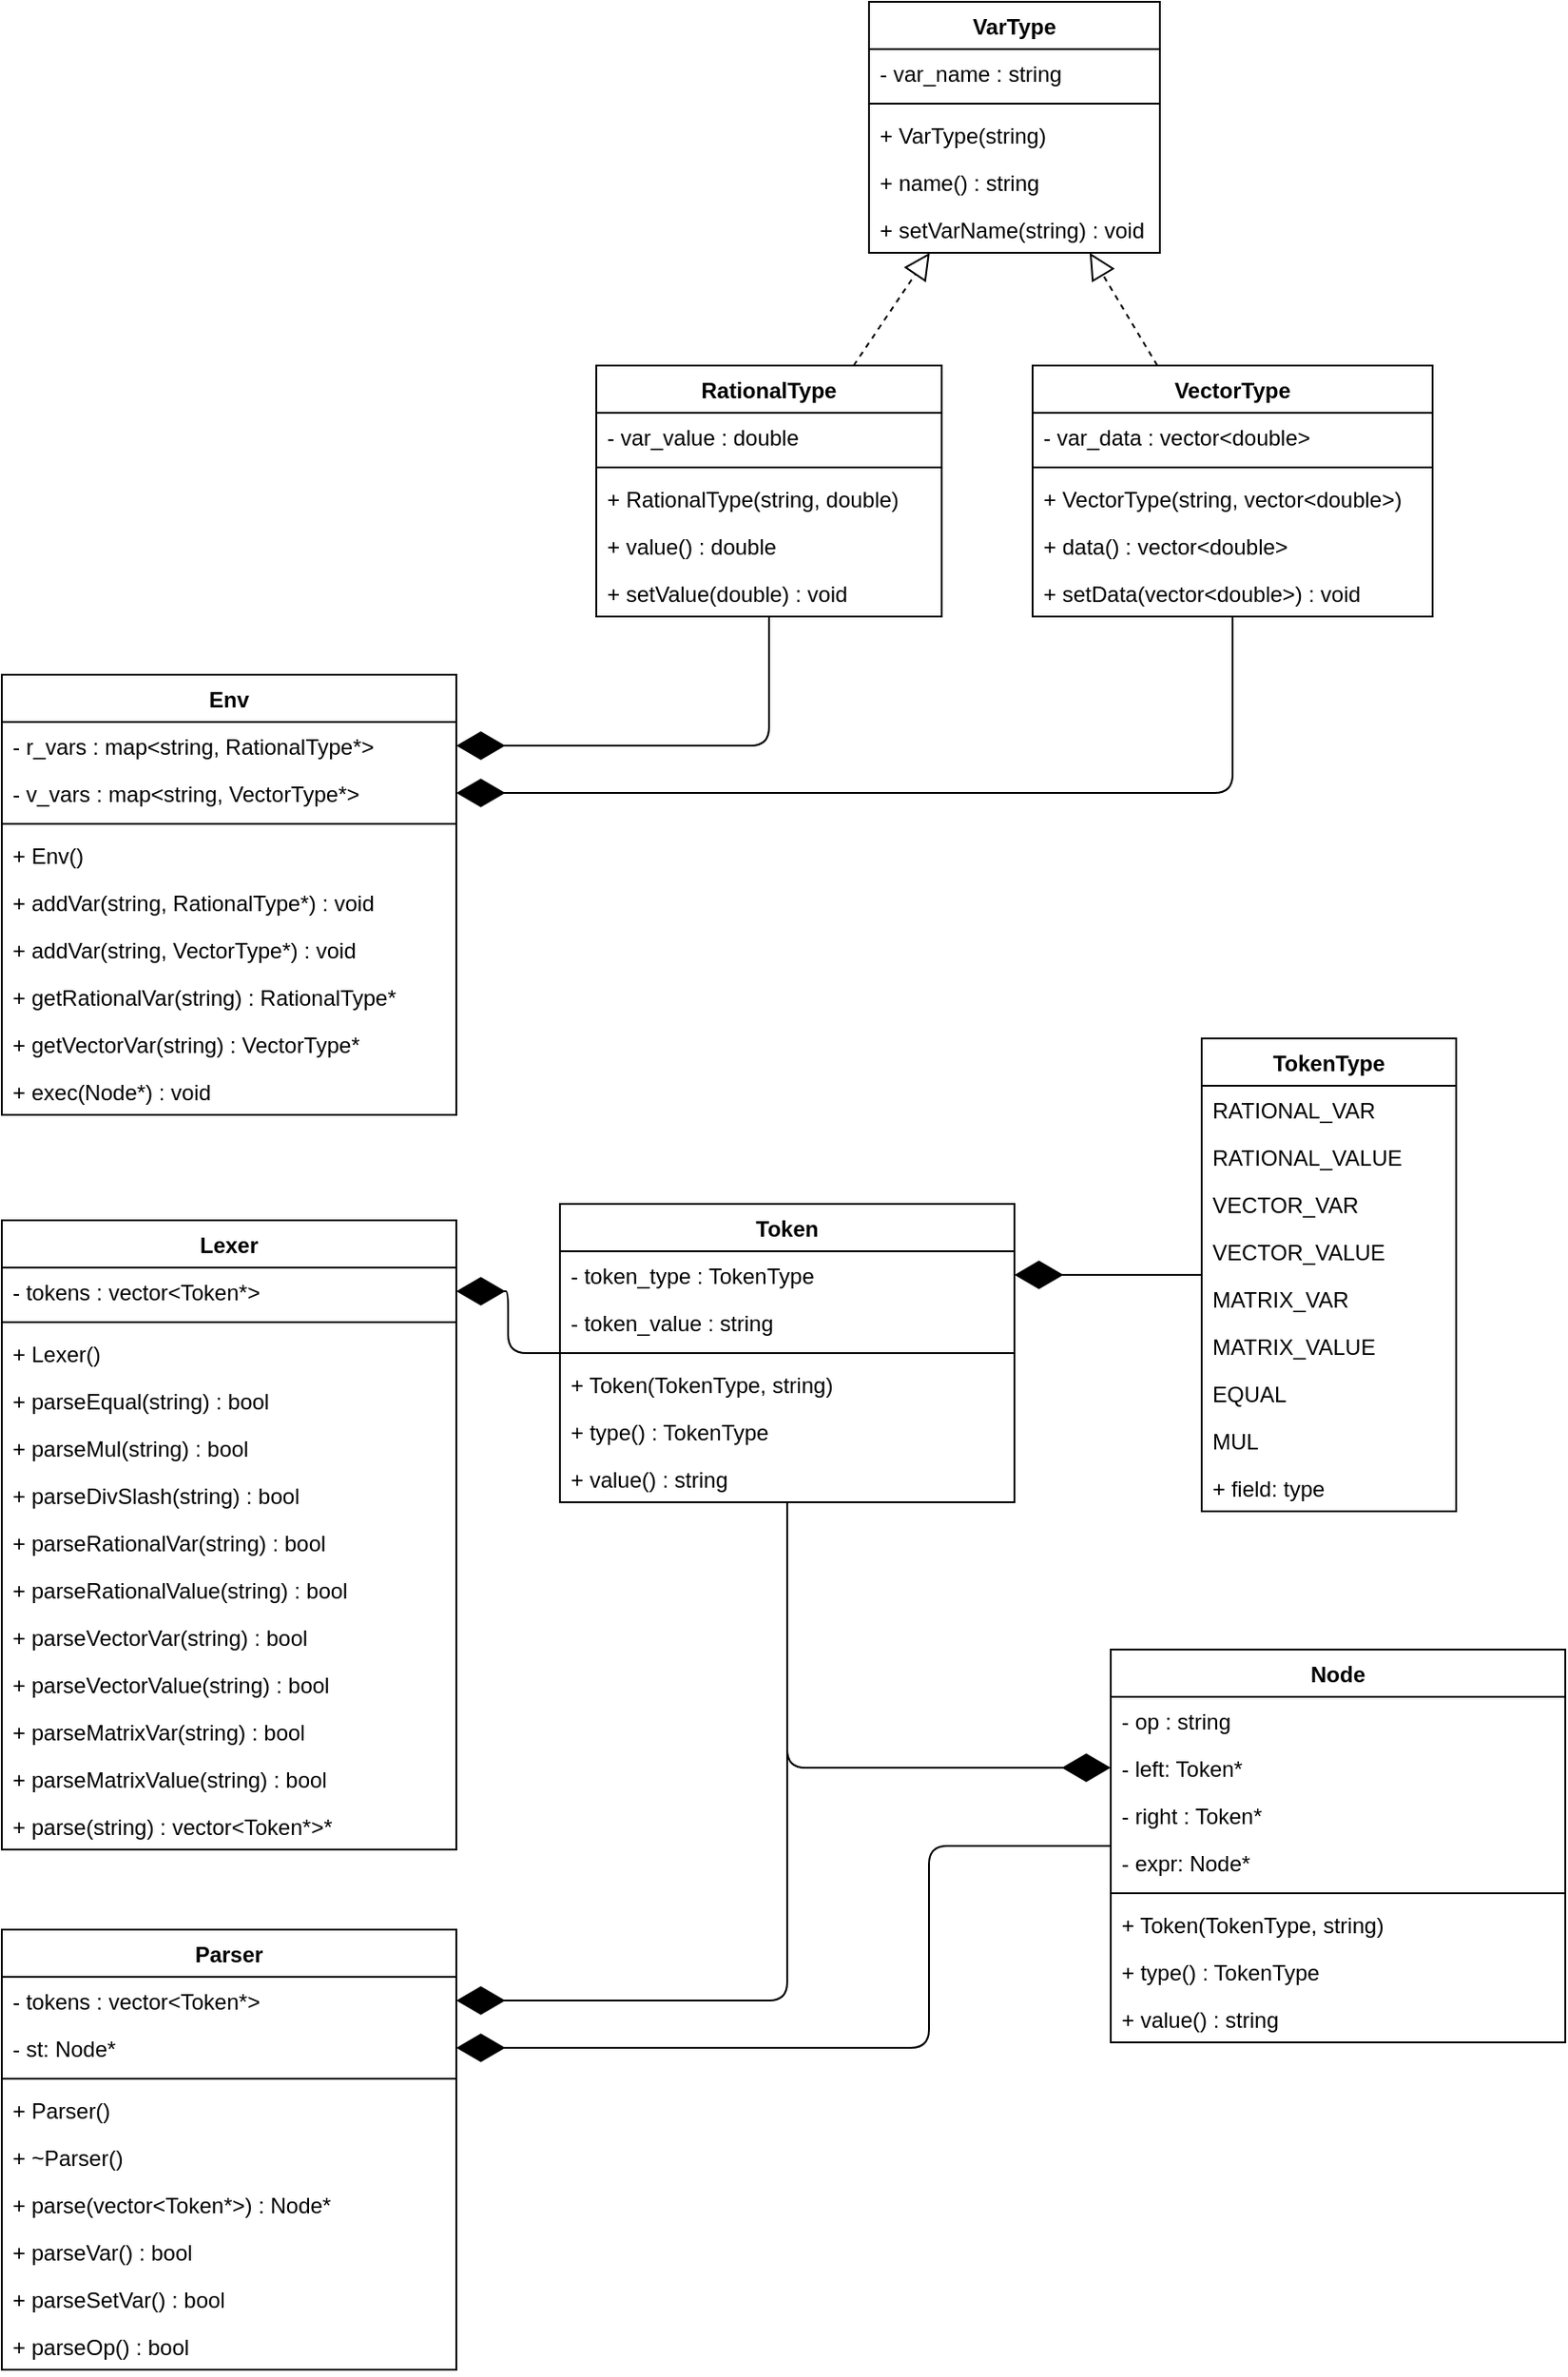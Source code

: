 <mxfile version="15.3.8" type="device" pages="2"><diagram id="giD3uyYTiyxUVyAqrLXT" name="Classes"><mxGraphModel dx="1673" dy="829" grid="1" gridSize="10" guides="1" tooltips="1" connect="1" arrows="1" fold="1" page="1" pageScale="1" pageWidth="827" pageHeight="1169" math="0" shadow="0"><root><mxCell id="0"/><mxCell id="1" parent="0"/><mxCell id="TkDD6eWzljvbnyHtpnNT-1" value="VarType" style="swimlane;fontStyle=1;align=center;verticalAlign=top;childLayout=stackLayout;horizontal=1;startSize=26;horizontalStack=0;resizeParent=1;resizeParentMax=0;resizeLast=0;collapsible=1;marginBottom=0;" vertex="1" parent="1"><mxGeometry x="517" y="30" width="160" height="138" as="geometry"/></mxCell><mxCell id="TkDD6eWzljvbnyHtpnNT-2" value="- var_name : string" style="text;strokeColor=none;fillColor=none;align=left;verticalAlign=top;spacingLeft=4;spacingRight=4;overflow=hidden;rotatable=0;points=[[0,0.5],[1,0.5]];portConstraint=eastwest;" vertex="1" parent="TkDD6eWzljvbnyHtpnNT-1"><mxGeometry y="26" width="160" height="26" as="geometry"/></mxCell><mxCell id="TkDD6eWzljvbnyHtpnNT-3" value="" style="line;strokeWidth=1;fillColor=none;align=left;verticalAlign=middle;spacingTop=-1;spacingLeft=3;spacingRight=3;rotatable=0;labelPosition=right;points=[];portConstraint=eastwest;" vertex="1" parent="TkDD6eWzljvbnyHtpnNT-1"><mxGeometry y="52" width="160" height="8" as="geometry"/></mxCell><mxCell id="TkDD6eWzljvbnyHtpnNT-4" value="+ VarType(string)" style="text;strokeColor=none;fillColor=none;align=left;verticalAlign=top;spacingLeft=4;spacingRight=4;overflow=hidden;rotatable=0;points=[[0,0.5],[1,0.5]];portConstraint=eastwest;" vertex="1" parent="TkDD6eWzljvbnyHtpnNT-1"><mxGeometry y="60" width="160" height="26" as="geometry"/></mxCell><mxCell id="TkDD6eWzljvbnyHtpnNT-5" value="+ name() : string" style="text;strokeColor=none;fillColor=none;align=left;verticalAlign=top;spacingLeft=4;spacingRight=4;overflow=hidden;rotatable=0;points=[[0,0.5],[1,0.5]];portConstraint=eastwest;" vertex="1" parent="TkDD6eWzljvbnyHtpnNT-1"><mxGeometry y="86" width="160" height="26" as="geometry"/></mxCell><mxCell id="TkDD6eWzljvbnyHtpnNT-6" value="+ setVarName(string) : void" style="text;strokeColor=none;fillColor=none;align=left;verticalAlign=top;spacingLeft=4;spacingRight=4;overflow=hidden;rotatable=0;points=[[0,0.5],[1,0.5]];portConstraint=eastwest;" vertex="1" parent="TkDD6eWzljvbnyHtpnNT-1"><mxGeometry y="112" width="160" height="26" as="geometry"/></mxCell><mxCell id="TkDD6eWzljvbnyHtpnNT-7" value="RationalType" style="swimlane;fontStyle=1;align=center;verticalAlign=top;childLayout=stackLayout;horizontal=1;startSize=26;horizontalStack=0;resizeParent=1;resizeParentMax=0;resizeLast=0;collapsible=1;marginBottom=0;" vertex="1" parent="1"><mxGeometry x="367" y="230" width="190" height="138" as="geometry"/></mxCell><mxCell id="TkDD6eWzljvbnyHtpnNT-8" value="- var_value : double" style="text;strokeColor=none;fillColor=none;align=left;verticalAlign=top;spacingLeft=4;spacingRight=4;overflow=hidden;rotatable=0;points=[[0,0.5],[1,0.5]];portConstraint=eastwest;" vertex="1" parent="TkDD6eWzljvbnyHtpnNT-7"><mxGeometry y="26" width="190" height="26" as="geometry"/></mxCell><mxCell id="TkDD6eWzljvbnyHtpnNT-9" value="" style="line;strokeWidth=1;fillColor=none;align=left;verticalAlign=middle;spacingTop=-1;spacingLeft=3;spacingRight=3;rotatable=0;labelPosition=right;points=[];portConstraint=eastwest;" vertex="1" parent="TkDD6eWzljvbnyHtpnNT-7"><mxGeometry y="52" width="190" height="8" as="geometry"/></mxCell><mxCell id="TkDD6eWzljvbnyHtpnNT-10" value="+ RationalType(string, double)" style="text;strokeColor=none;fillColor=none;align=left;verticalAlign=top;spacingLeft=4;spacingRight=4;overflow=hidden;rotatable=0;points=[[0,0.5],[1,0.5]];portConstraint=eastwest;" vertex="1" parent="TkDD6eWzljvbnyHtpnNT-7"><mxGeometry y="60" width="190" height="26" as="geometry"/></mxCell><mxCell id="TkDD6eWzljvbnyHtpnNT-11" value="+ value() : double" style="text;strokeColor=none;fillColor=none;align=left;verticalAlign=top;spacingLeft=4;spacingRight=4;overflow=hidden;rotatable=0;points=[[0,0.5],[1,0.5]];portConstraint=eastwest;" vertex="1" parent="TkDD6eWzljvbnyHtpnNT-7"><mxGeometry y="86" width="190" height="26" as="geometry"/></mxCell><mxCell id="TkDD6eWzljvbnyHtpnNT-12" value="+ setValue(double) : void" style="text;strokeColor=none;fillColor=none;align=left;verticalAlign=top;spacingLeft=4;spacingRight=4;overflow=hidden;rotatable=0;points=[[0,0.5],[1,0.5]];portConstraint=eastwest;" vertex="1" parent="TkDD6eWzljvbnyHtpnNT-7"><mxGeometry y="112" width="190" height="26" as="geometry"/></mxCell><mxCell id="TkDD6eWzljvbnyHtpnNT-13" value="VectorType" style="swimlane;fontStyle=1;align=center;verticalAlign=top;childLayout=stackLayout;horizontal=1;startSize=26;horizontalStack=0;resizeParent=1;resizeParentMax=0;resizeLast=0;collapsible=1;marginBottom=0;" vertex="1" parent="1"><mxGeometry x="607" y="230" width="220" height="138" as="geometry"/></mxCell><mxCell id="TkDD6eWzljvbnyHtpnNT-14" value="- var_data : vector&lt;double&gt;" style="text;strokeColor=none;fillColor=none;align=left;verticalAlign=top;spacingLeft=4;spacingRight=4;overflow=hidden;rotatable=0;points=[[0,0.5],[1,0.5]];portConstraint=eastwest;" vertex="1" parent="TkDD6eWzljvbnyHtpnNT-13"><mxGeometry y="26" width="220" height="26" as="geometry"/></mxCell><mxCell id="TkDD6eWzljvbnyHtpnNT-15" value="" style="line;strokeWidth=1;fillColor=none;align=left;verticalAlign=middle;spacingTop=-1;spacingLeft=3;spacingRight=3;rotatable=0;labelPosition=right;points=[];portConstraint=eastwest;" vertex="1" parent="TkDD6eWzljvbnyHtpnNT-13"><mxGeometry y="52" width="220" height="8" as="geometry"/></mxCell><mxCell id="TkDD6eWzljvbnyHtpnNT-16" value="+ VectorType(string, vector&lt;double&gt;)" style="text;strokeColor=none;fillColor=none;align=left;verticalAlign=top;spacingLeft=4;spacingRight=4;overflow=hidden;rotatable=0;points=[[0,0.5],[1,0.5]];portConstraint=eastwest;" vertex="1" parent="TkDD6eWzljvbnyHtpnNT-13"><mxGeometry y="60" width="220" height="26" as="geometry"/></mxCell><mxCell id="TkDD6eWzljvbnyHtpnNT-17" value="+ data() : vector&lt;double&gt;" style="text;strokeColor=none;fillColor=none;align=left;verticalAlign=top;spacingLeft=4;spacingRight=4;overflow=hidden;rotatable=0;points=[[0,0.5],[1,0.5]];portConstraint=eastwest;" vertex="1" parent="TkDD6eWzljvbnyHtpnNT-13"><mxGeometry y="86" width="220" height="26" as="geometry"/></mxCell><mxCell id="TkDD6eWzljvbnyHtpnNT-18" value="+ setData(vector&lt;double&gt;) : void" style="text;strokeColor=none;fillColor=none;align=left;verticalAlign=top;spacingLeft=4;spacingRight=4;overflow=hidden;rotatable=0;points=[[0,0.5],[1,0.5]];portConstraint=eastwest;" vertex="1" parent="TkDD6eWzljvbnyHtpnNT-13"><mxGeometry y="112" width="220" height="26" as="geometry"/></mxCell><mxCell id="TkDD6eWzljvbnyHtpnNT-20" value="" style="endArrow=block;dashed=1;endFill=0;endSize=12;html=1;" edge="1" parent="1" source="TkDD6eWzljvbnyHtpnNT-7" target="TkDD6eWzljvbnyHtpnNT-1"><mxGeometry width="160" relative="1" as="geometry"><mxPoint x="237" y="210" as="sourcePoint"/><mxPoint x="397" y="210" as="targetPoint"/></mxGeometry></mxCell><mxCell id="TkDD6eWzljvbnyHtpnNT-21" value="" style="endArrow=block;dashed=1;endFill=0;endSize=12;html=1;" edge="1" parent="1" source="TkDD6eWzljvbnyHtpnNT-13" target="TkDD6eWzljvbnyHtpnNT-1"><mxGeometry width="160" relative="1" as="geometry"><mxPoint x="157" y="260" as="sourcePoint"/><mxPoint x="317" y="260" as="targetPoint"/></mxGeometry></mxCell><mxCell id="TkDD6eWzljvbnyHtpnNT-26" value="Env" style="swimlane;fontStyle=1;align=center;verticalAlign=top;childLayout=stackLayout;horizontal=1;startSize=26;horizontalStack=0;resizeParent=1;resizeParentMax=0;resizeLast=0;collapsible=1;marginBottom=0;" vertex="1" parent="1"><mxGeometry x="40" y="400" width="250" height="242" as="geometry"/></mxCell><mxCell id="TkDD6eWzljvbnyHtpnNT-27" value="- r_vars : map&lt;string, RationalType*&gt;" style="text;strokeColor=none;fillColor=none;align=left;verticalAlign=top;spacingLeft=4;spacingRight=4;overflow=hidden;rotatable=0;points=[[0,0.5],[1,0.5]];portConstraint=eastwest;" vertex="1" parent="TkDD6eWzljvbnyHtpnNT-26"><mxGeometry y="26" width="250" height="26" as="geometry"/></mxCell><mxCell id="TkDD6eWzljvbnyHtpnNT-30" value="- v_vars : map&lt;string, VectorType*&gt;" style="text;strokeColor=none;fillColor=none;align=left;verticalAlign=top;spacingLeft=4;spacingRight=4;overflow=hidden;rotatable=0;points=[[0,0.5],[1,0.5]];portConstraint=eastwest;" vertex="1" parent="TkDD6eWzljvbnyHtpnNT-26"><mxGeometry y="52" width="250" height="26" as="geometry"/></mxCell><mxCell id="TkDD6eWzljvbnyHtpnNT-28" value="" style="line;strokeWidth=1;fillColor=none;align=left;verticalAlign=middle;spacingTop=-1;spacingLeft=3;spacingRight=3;rotatable=0;labelPosition=right;points=[];portConstraint=eastwest;" vertex="1" parent="TkDD6eWzljvbnyHtpnNT-26"><mxGeometry y="78" width="250" height="8" as="geometry"/></mxCell><mxCell id="TkDD6eWzljvbnyHtpnNT-29" value="+ Env()" style="text;strokeColor=none;fillColor=none;align=left;verticalAlign=top;spacingLeft=4;spacingRight=4;overflow=hidden;rotatable=0;points=[[0,0.5],[1,0.5]];portConstraint=eastwest;" vertex="1" parent="TkDD6eWzljvbnyHtpnNT-26"><mxGeometry y="86" width="250" height="26" as="geometry"/></mxCell><mxCell id="TkDD6eWzljvbnyHtpnNT-34" value="+ addVar(string, RationalType*) : void" style="text;strokeColor=none;fillColor=none;align=left;verticalAlign=top;spacingLeft=4;spacingRight=4;overflow=hidden;rotatable=0;points=[[0,0.5],[1,0.5]];portConstraint=eastwest;" vertex="1" parent="TkDD6eWzljvbnyHtpnNT-26"><mxGeometry y="112" width="250" height="26" as="geometry"/></mxCell><mxCell id="TkDD6eWzljvbnyHtpnNT-35" value="+ addVar(string, VectorType*) : void" style="text;strokeColor=none;fillColor=none;align=left;verticalAlign=top;spacingLeft=4;spacingRight=4;overflow=hidden;rotatable=0;points=[[0,0.5],[1,0.5]];portConstraint=eastwest;" vertex="1" parent="TkDD6eWzljvbnyHtpnNT-26"><mxGeometry y="138" width="250" height="26" as="geometry"/></mxCell><mxCell id="TkDD6eWzljvbnyHtpnNT-36" value="+ getRationalVar(string) : RationalType*" style="text;strokeColor=none;fillColor=none;align=left;verticalAlign=top;spacingLeft=4;spacingRight=4;overflow=hidden;rotatable=0;points=[[0,0.5],[1,0.5]];portConstraint=eastwest;" vertex="1" parent="TkDD6eWzljvbnyHtpnNT-26"><mxGeometry y="164" width="250" height="26" as="geometry"/></mxCell><mxCell id="TkDD6eWzljvbnyHtpnNT-37" value="+ getVectorVar(string) : VectorType*" style="text;strokeColor=none;fillColor=none;align=left;verticalAlign=top;spacingLeft=4;spacingRight=4;overflow=hidden;rotatable=0;points=[[0,0.5],[1,0.5]];portConstraint=eastwest;" vertex="1" parent="TkDD6eWzljvbnyHtpnNT-26"><mxGeometry y="190" width="250" height="26" as="geometry"/></mxCell><mxCell id="TkDD6eWzljvbnyHtpnNT-39" value="+ exec(Node*) : void" style="text;strokeColor=none;fillColor=none;align=left;verticalAlign=top;spacingLeft=4;spacingRight=4;overflow=hidden;rotatable=0;points=[[0,0.5],[1,0.5]];portConstraint=eastwest;" vertex="1" parent="TkDD6eWzljvbnyHtpnNT-26"><mxGeometry y="216" width="250" height="26" as="geometry"/></mxCell><mxCell id="TkDD6eWzljvbnyHtpnNT-32" value="" style="endArrow=diamondThin;endFill=1;endSize=24;html=1;edgeStyle=orthogonalEdgeStyle;" edge="1" parent="1" source="TkDD6eWzljvbnyHtpnNT-7" target="TkDD6eWzljvbnyHtpnNT-27"><mxGeometry width="160" relative="1" as="geometry"><mxPoint x="250" y="530" as="sourcePoint"/><mxPoint x="480" y="430" as="targetPoint"/></mxGeometry></mxCell><mxCell id="TkDD6eWzljvbnyHtpnNT-33" value="" style="endArrow=diamondThin;endFill=1;endSize=24;html=1;edgeStyle=orthogonalEdgeStyle;" edge="1" parent="1" source="TkDD6eWzljvbnyHtpnNT-13" target="TkDD6eWzljvbnyHtpnNT-30"><mxGeometry width="160" relative="1" as="geometry"><mxPoint x="240" y="570" as="sourcePoint"/><mxPoint x="590" y="480" as="targetPoint"/></mxGeometry></mxCell><mxCell id="TkDD6eWzljvbnyHtpnNT-40" value="Lexer" style="swimlane;fontStyle=1;align=center;verticalAlign=top;childLayout=stackLayout;horizontal=1;startSize=26;horizontalStack=0;resizeParent=1;resizeParentMax=0;resizeLast=0;collapsible=1;marginBottom=0;" vertex="1" parent="1"><mxGeometry x="40" y="700" width="250" height="346" as="geometry"/></mxCell><mxCell id="TkDD6eWzljvbnyHtpnNT-41" value="- tokens : vector&lt;Token*&gt;" style="text;strokeColor=none;fillColor=none;align=left;verticalAlign=top;spacingLeft=4;spacingRight=4;overflow=hidden;rotatable=0;points=[[0,0.5],[1,0.5]];portConstraint=eastwest;" vertex="1" parent="TkDD6eWzljvbnyHtpnNT-40"><mxGeometry y="26" width="250" height="26" as="geometry"/></mxCell><mxCell id="TkDD6eWzljvbnyHtpnNT-43" value="" style="line;strokeWidth=1;fillColor=none;align=left;verticalAlign=middle;spacingTop=-1;spacingLeft=3;spacingRight=3;rotatable=0;labelPosition=right;points=[];portConstraint=eastwest;" vertex="1" parent="TkDD6eWzljvbnyHtpnNT-40"><mxGeometry y="52" width="250" height="8" as="geometry"/></mxCell><mxCell id="TkDD6eWzljvbnyHtpnNT-44" value="+ Lexer()" style="text;strokeColor=none;fillColor=none;align=left;verticalAlign=top;spacingLeft=4;spacingRight=4;overflow=hidden;rotatable=0;points=[[0,0.5],[1,0.5]];portConstraint=eastwest;" vertex="1" parent="TkDD6eWzljvbnyHtpnNT-40"><mxGeometry y="60" width="250" height="26" as="geometry"/></mxCell><mxCell id="TkDD6eWzljvbnyHtpnNT-45" value="+ parseEqual(string) : bool" style="text;strokeColor=none;fillColor=none;align=left;verticalAlign=top;spacingLeft=4;spacingRight=4;overflow=hidden;rotatable=0;points=[[0,0.5],[1,0.5]];portConstraint=eastwest;" vertex="1" parent="TkDD6eWzljvbnyHtpnNT-40"><mxGeometry y="86" width="250" height="26" as="geometry"/></mxCell><mxCell id="TkDD6eWzljvbnyHtpnNT-46" value="+ parseMul(string) : bool" style="text;strokeColor=none;fillColor=none;align=left;verticalAlign=top;spacingLeft=4;spacingRight=4;overflow=hidden;rotatable=0;points=[[0,0.5],[1,0.5]];portConstraint=eastwest;" vertex="1" parent="TkDD6eWzljvbnyHtpnNT-40"><mxGeometry y="112" width="250" height="26" as="geometry"/></mxCell><mxCell id="TkDD6eWzljvbnyHtpnNT-47" value="+ parseDivSlash(string) : bool" style="text;strokeColor=none;fillColor=none;align=left;verticalAlign=top;spacingLeft=4;spacingRight=4;overflow=hidden;rotatable=0;points=[[0,0.5],[1,0.5]];portConstraint=eastwest;" vertex="1" parent="TkDD6eWzljvbnyHtpnNT-40"><mxGeometry y="138" width="250" height="26" as="geometry"/></mxCell><mxCell id="TkDD6eWzljvbnyHtpnNT-84" value="+ parseRationalVar(string) : bool" style="text;strokeColor=none;fillColor=none;align=left;verticalAlign=top;spacingLeft=4;spacingRight=4;overflow=hidden;rotatable=0;points=[[0,0.5],[1,0.5]];portConstraint=eastwest;" vertex="1" parent="TkDD6eWzljvbnyHtpnNT-40"><mxGeometry y="164" width="250" height="26" as="geometry"/></mxCell><mxCell id="TkDD6eWzljvbnyHtpnNT-83" value="+ parseRationalValue(string) : bool" style="text;strokeColor=none;fillColor=none;align=left;verticalAlign=top;spacingLeft=4;spacingRight=4;overflow=hidden;rotatable=0;points=[[0,0.5],[1,0.5]];portConstraint=eastwest;" vertex="1" parent="TkDD6eWzljvbnyHtpnNT-40"><mxGeometry y="190" width="250" height="26" as="geometry"/></mxCell><mxCell id="TkDD6eWzljvbnyHtpnNT-48" value="+ parseVectorVar(string) : bool" style="text;strokeColor=none;fillColor=none;align=left;verticalAlign=top;spacingLeft=4;spacingRight=4;overflow=hidden;rotatable=0;points=[[0,0.5],[1,0.5]];portConstraint=eastwest;" vertex="1" parent="TkDD6eWzljvbnyHtpnNT-40"><mxGeometry y="216" width="250" height="26" as="geometry"/></mxCell><mxCell id="TkDD6eWzljvbnyHtpnNT-85" value="+ parseVectorValue(string) : bool" style="text;strokeColor=none;fillColor=none;align=left;verticalAlign=top;spacingLeft=4;spacingRight=4;overflow=hidden;rotatable=0;points=[[0,0.5],[1,0.5]];portConstraint=eastwest;" vertex="1" parent="TkDD6eWzljvbnyHtpnNT-40"><mxGeometry y="242" width="250" height="26" as="geometry"/></mxCell><mxCell id="TkDD6eWzljvbnyHtpnNT-86" value="+ parseMatrixVar(string) : bool" style="text;strokeColor=none;fillColor=none;align=left;verticalAlign=top;spacingLeft=4;spacingRight=4;overflow=hidden;rotatable=0;points=[[0,0.5],[1,0.5]];portConstraint=eastwest;" vertex="1" parent="TkDD6eWzljvbnyHtpnNT-40"><mxGeometry y="268" width="250" height="26" as="geometry"/></mxCell><mxCell id="TkDD6eWzljvbnyHtpnNT-87" value="+ parseMatrixValue(string) : bool" style="text;strokeColor=none;fillColor=none;align=left;verticalAlign=top;spacingLeft=4;spacingRight=4;overflow=hidden;rotatable=0;points=[[0,0.5],[1,0.5]];portConstraint=eastwest;" vertex="1" parent="TkDD6eWzljvbnyHtpnNT-40"><mxGeometry y="294" width="250" height="26" as="geometry"/></mxCell><mxCell id="TkDD6eWzljvbnyHtpnNT-49" value="+ parse(string) : vector&lt;Token*&gt;*" style="text;strokeColor=none;fillColor=none;align=left;verticalAlign=top;spacingLeft=4;spacingRight=4;overflow=hidden;rotatable=0;points=[[0,0.5],[1,0.5]];portConstraint=eastwest;" vertex="1" parent="TkDD6eWzljvbnyHtpnNT-40"><mxGeometry y="320" width="250" height="26" as="geometry"/></mxCell><mxCell id="TkDD6eWzljvbnyHtpnNT-50" value="Token" style="swimlane;fontStyle=1;align=center;verticalAlign=top;childLayout=stackLayout;horizontal=1;startSize=26;horizontalStack=0;resizeParent=1;resizeParentMax=0;resizeLast=0;collapsible=1;marginBottom=0;" vertex="1" parent="1"><mxGeometry x="347" y="691" width="250" height="164" as="geometry"/></mxCell><mxCell id="TkDD6eWzljvbnyHtpnNT-51" value="- token_type : TokenType" style="text;strokeColor=none;fillColor=none;align=left;verticalAlign=top;spacingLeft=4;spacingRight=4;overflow=hidden;rotatable=0;points=[[0,0.5],[1,0.5]];portConstraint=eastwest;" vertex="1" parent="TkDD6eWzljvbnyHtpnNT-50"><mxGeometry y="26" width="250" height="26" as="geometry"/></mxCell><mxCell id="TkDD6eWzljvbnyHtpnNT-52" value="- token_value : string" style="text;strokeColor=none;fillColor=none;align=left;verticalAlign=top;spacingLeft=4;spacingRight=4;overflow=hidden;rotatable=0;points=[[0,0.5],[1,0.5]];portConstraint=eastwest;" vertex="1" parent="TkDD6eWzljvbnyHtpnNT-50"><mxGeometry y="52" width="250" height="26" as="geometry"/></mxCell><mxCell id="TkDD6eWzljvbnyHtpnNT-53" value="" style="line;strokeWidth=1;fillColor=none;align=left;verticalAlign=middle;spacingTop=-1;spacingLeft=3;spacingRight=3;rotatable=0;labelPosition=right;points=[];portConstraint=eastwest;" vertex="1" parent="TkDD6eWzljvbnyHtpnNT-50"><mxGeometry y="78" width="250" height="8" as="geometry"/></mxCell><mxCell id="TkDD6eWzljvbnyHtpnNT-54" value="+ Token(TokenType, string)" style="text;strokeColor=none;fillColor=none;align=left;verticalAlign=top;spacingLeft=4;spacingRight=4;overflow=hidden;rotatable=0;points=[[0,0.5],[1,0.5]];portConstraint=eastwest;" vertex="1" parent="TkDD6eWzljvbnyHtpnNT-50"><mxGeometry y="86" width="250" height="26" as="geometry"/></mxCell><mxCell id="TkDD6eWzljvbnyHtpnNT-55" value="+ type() : TokenType" style="text;strokeColor=none;fillColor=none;align=left;verticalAlign=top;spacingLeft=4;spacingRight=4;overflow=hidden;rotatable=0;points=[[0,0.5],[1,0.5]];portConstraint=eastwest;" vertex="1" parent="TkDD6eWzljvbnyHtpnNT-50"><mxGeometry y="112" width="250" height="26" as="geometry"/></mxCell><mxCell id="TkDD6eWzljvbnyHtpnNT-56" value="+ value() : string" style="text;strokeColor=none;fillColor=none;align=left;verticalAlign=top;spacingLeft=4;spacingRight=4;overflow=hidden;rotatable=0;points=[[0,0.5],[1,0.5]];portConstraint=eastwest;" vertex="1" parent="TkDD6eWzljvbnyHtpnNT-50"><mxGeometry y="138" width="250" height="26" as="geometry"/></mxCell><mxCell id="TkDD6eWzljvbnyHtpnNT-60" value="TokenType" style="swimlane;fontStyle=1;childLayout=stackLayout;horizontal=1;startSize=26;fillColor=none;horizontalStack=0;resizeParent=1;resizeParentMax=0;resizeLast=0;collapsible=1;marginBottom=0;" vertex="1" parent="1"><mxGeometry x="700" y="600" width="140" height="260" as="geometry"/></mxCell><mxCell id="TkDD6eWzljvbnyHtpnNT-61" value="RATIONAL_VAR" style="text;strokeColor=none;fillColor=none;align=left;verticalAlign=top;spacingLeft=4;spacingRight=4;overflow=hidden;rotatable=0;points=[[0,0.5],[1,0.5]];portConstraint=eastwest;" vertex="1" parent="TkDD6eWzljvbnyHtpnNT-60"><mxGeometry y="26" width="140" height="26" as="geometry"/></mxCell><mxCell id="TkDD6eWzljvbnyHtpnNT-62" value="RATIONAL_VALUE" style="text;strokeColor=none;fillColor=none;align=left;verticalAlign=top;spacingLeft=4;spacingRight=4;overflow=hidden;rotatable=0;points=[[0,0.5],[1,0.5]];portConstraint=eastwest;" vertex="1" parent="TkDD6eWzljvbnyHtpnNT-60"><mxGeometry y="52" width="140" height="26" as="geometry"/></mxCell><mxCell id="TkDD6eWzljvbnyHtpnNT-67" value="VECTOR_VAR" style="text;strokeColor=none;fillColor=none;align=left;verticalAlign=top;spacingLeft=4;spacingRight=4;overflow=hidden;rotatable=0;points=[[0,0.5],[1,0.5]];portConstraint=eastwest;" vertex="1" parent="TkDD6eWzljvbnyHtpnNT-60"><mxGeometry y="78" width="140" height="26" as="geometry"/></mxCell><mxCell id="TkDD6eWzljvbnyHtpnNT-66" value="VECTOR_VALUE" style="text;strokeColor=none;fillColor=none;align=left;verticalAlign=top;spacingLeft=4;spacingRight=4;overflow=hidden;rotatable=0;points=[[0,0.5],[1,0.5]];portConstraint=eastwest;" vertex="1" parent="TkDD6eWzljvbnyHtpnNT-60"><mxGeometry y="104" width="140" height="26" as="geometry"/></mxCell><mxCell id="TkDD6eWzljvbnyHtpnNT-65" value="MATRIX_VAR" style="text;strokeColor=none;fillColor=none;align=left;verticalAlign=top;spacingLeft=4;spacingRight=4;overflow=hidden;rotatable=0;points=[[0,0.5],[1,0.5]];portConstraint=eastwest;" vertex="1" parent="TkDD6eWzljvbnyHtpnNT-60"><mxGeometry y="130" width="140" height="26" as="geometry"/></mxCell><mxCell id="TkDD6eWzljvbnyHtpnNT-64" value="MATRIX_VALUE" style="text;strokeColor=none;fillColor=none;align=left;verticalAlign=top;spacingLeft=4;spacingRight=4;overflow=hidden;rotatable=0;points=[[0,0.5],[1,0.5]];portConstraint=eastwest;" vertex="1" parent="TkDD6eWzljvbnyHtpnNT-60"><mxGeometry y="156" width="140" height="26" as="geometry"/></mxCell><mxCell id="TkDD6eWzljvbnyHtpnNT-63" value="EQUAL" style="text;strokeColor=none;fillColor=none;align=left;verticalAlign=top;spacingLeft=4;spacingRight=4;overflow=hidden;rotatable=0;points=[[0,0.5],[1,0.5]];portConstraint=eastwest;" vertex="1" parent="TkDD6eWzljvbnyHtpnNT-60"><mxGeometry y="182" width="140" height="26" as="geometry"/></mxCell><mxCell id="TkDD6eWzljvbnyHtpnNT-68" value="MUL" style="text;strokeColor=none;fillColor=none;align=left;verticalAlign=top;spacingLeft=4;spacingRight=4;overflow=hidden;rotatable=0;points=[[0,0.5],[1,0.5]];portConstraint=eastwest;" vertex="1" parent="TkDD6eWzljvbnyHtpnNT-60"><mxGeometry y="208" width="140" height="26" as="geometry"/></mxCell><mxCell id="TkDD6eWzljvbnyHtpnNT-69" value="+ field: type" style="text;strokeColor=none;fillColor=none;align=left;verticalAlign=top;spacingLeft=4;spacingRight=4;overflow=hidden;rotatable=0;points=[[0,0.5],[1,0.5]];portConstraint=eastwest;" vertex="1" parent="TkDD6eWzljvbnyHtpnNT-60"><mxGeometry y="234" width="140" height="26" as="geometry"/></mxCell><mxCell id="TkDD6eWzljvbnyHtpnNT-72" value="" style="endArrow=diamondThin;endFill=1;endSize=24;html=1;edgeStyle=orthogonalEdgeStyle;" edge="1" parent="1" source="TkDD6eWzljvbnyHtpnNT-60" target="TkDD6eWzljvbnyHtpnNT-51"><mxGeometry width="160" relative="1" as="geometry"><mxPoint x="650" y="850" as="sourcePoint"/><mxPoint x="810" y="850" as="targetPoint"/></mxGeometry></mxCell><mxCell id="TkDD6eWzljvbnyHtpnNT-73" value="Node" style="swimlane;fontStyle=1;align=center;verticalAlign=top;childLayout=stackLayout;horizontal=1;startSize=26;horizontalStack=0;resizeParent=1;resizeParentMax=0;resizeLast=0;collapsible=1;marginBottom=0;" vertex="1" parent="1"><mxGeometry x="650" y="936" width="250" height="216" as="geometry"/></mxCell><mxCell id="TkDD6eWzljvbnyHtpnNT-74" value="- op : string" style="text;strokeColor=none;fillColor=none;align=left;verticalAlign=top;spacingLeft=4;spacingRight=4;overflow=hidden;rotatable=0;points=[[0,0.5],[1,0.5]];portConstraint=eastwest;" vertex="1" parent="TkDD6eWzljvbnyHtpnNT-73"><mxGeometry y="26" width="250" height="26" as="geometry"/></mxCell><mxCell id="TkDD6eWzljvbnyHtpnNT-75" value="- left: Token*" style="text;strokeColor=none;fillColor=none;align=left;verticalAlign=top;spacingLeft=4;spacingRight=4;overflow=hidden;rotatable=0;points=[[0,0.5],[1,0.5]];portConstraint=eastwest;" vertex="1" parent="TkDD6eWzljvbnyHtpnNT-73"><mxGeometry y="52" width="250" height="26" as="geometry"/></mxCell><mxCell id="TkDD6eWzljvbnyHtpnNT-81" value="- right : Token*" style="text;strokeColor=none;fillColor=none;align=left;verticalAlign=top;spacingLeft=4;spacingRight=4;overflow=hidden;rotatable=0;points=[[0,0.5],[1,0.5]];portConstraint=eastwest;" vertex="1" parent="TkDD6eWzljvbnyHtpnNT-73"><mxGeometry y="78" width="250" height="26" as="geometry"/></mxCell><mxCell id="TkDD6eWzljvbnyHtpnNT-80" value="- expr: Node*" style="text;strokeColor=none;fillColor=none;align=left;verticalAlign=top;spacingLeft=4;spacingRight=4;overflow=hidden;rotatable=0;points=[[0,0.5],[1,0.5]];portConstraint=eastwest;" vertex="1" parent="TkDD6eWzljvbnyHtpnNT-73"><mxGeometry y="104" width="250" height="26" as="geometry"/></mxCell><mxCell id="TkDD6eWzljvbnyHtpnNT-76" value="" style="line;strokeWidth=1;fillColor=none;align=left;verticalAlign=middle;spacingTop=-1;spacingLeft=3;spacingRight=3;rotatable=0;labelPosition=right;points=[];portConstraint=eastwest;" vertex="1" parent="TkDD6eWzljvbnyHtpnNT-73"><mxGeometry y="130" width="250" height="8" as="geometry"/></mxCell><mxCell id="TkDD6eWzljvbnyHtpnNT-77" value="+ Token(TokenType, string)" style="text;strokeColor=none;fillColor=none;align=left;verticalAlign=top;spacingLeft=4;spacingRight=4;overflow=hidden;rotatable=0;points=[[0,0.5],[1,0.5]];portConstraint=eastwest;" vertex="1" parent="TkDD6eWzljvbnyHtpnNT-73"><mxGeometry y="138" width="250" height="26" as="geometry"/></mxCell><mxCell id="TkDD6eWzljvbnyHtpnNT-78" value="+ type() : TokenType" style="text;strokeColor=none;fillColor=none;align=left;verticalAlign=top;spacingLeft=4;spacingRight=4;overflow=hidden;rotatable=0;points=[[0,0.5],[1,0.5]];portConstraint=eastwest;" vertex="1" parent="TkDD6eWzljvbnyHtpnNT-73"><mxGeometry y="164" width="250" height="26" as="geometry"/></mxCell><mxCell id="TkDD6eWzljvbnyHtpnNT-79" value="+ value() : string" style="text;strokeColor=none;fillColor=none;align=left;verticalAlign=top;spacingLeft=4;spacingRight=4;overflow=hidden;rotatable=0;points=[[0,0.5],[1,0.5]];portConstraint=eastwest;" vertex="1" parent="TkDD6eWzljvbnyHtpnNT-73"><mxGeometry y="190" width="250" height="26" as="geometry"/></mxCell><mxCell id="TkDD6eWzljvbnyHtpnNT-82" value="" style="endArrow=diamondThin;endFill=1;endSize=24;html=1;edgeStyle=orthogonalEdgeStyle;" edge="1" parent="1" source="TkDD6eWzljvbnyHtpnNT-50" target="TkDD6eWzljvbnyHtpnNT-41"><mxGeometry width="160" relative="1" as="geometry"><mxPoint x="220" y="800" as="sourcePoint"/><mxPoint x="380" y="800" as="targetPoint"/></mxGeometry></mxCell><mxCell id="TkDD6eWzljvbnyHtpnNT-88" value="Parser" style="swimlane;fontStyle=1;align=center;verticalAlign=top;childLayout=stackLayout;horizontal=1;startSize=26;horizontalStack=0;resizeParent=1;resizeParentMax=0;resizeLast=0;collapsible=1;marginBottom=0;" vertex="1" parent="1"><mxGeometry x="40" y="1090" width="250" height="242" as="geometry"/></mxCell><mxCell id="TkDD6eWzljvbnyHtpnNT-89" value="- tokens : vector&lt;Token*&gt;" style="text;strokeColor=none;fillColor=none;align=left;verticalAlign=top;spacingLeft=4;spacingRight=4;overflow=hidden;rotatable=0;points=[[0,0.5],[1,0.5]];portConstraint=eastwest;" vertex="1" parent="TkDD6eWzljvbnyHtpnNT-88"><mxGeometry y="26" width="250" height="26" as="geometry"/></mxCell><mxCell id="TkDD6eWzljvbnyHtpnNT-103" value="- st: Node*" style="text;strokeColor=none;fillColor=none;align=left;verticalAlign=top;spacingLeft=4;spacingRight=4;overflow=hidden;rotatable=0;points=[[0,0.5],[1,0.5]];portConstraint=eastwest;" vertex="1" parent="TkDD6eWzljvbnyHtpnNT-88"><mxGeometry y="52" width="250" height="26" as="geometry"/></mxCell><mxCell id="TkDD6eWzljvbnyHtpnNT-90" value="" style="line;strokeWidth=1;fillColor=none;align=left;verticalAlign=middle;spacingTop=-1;spacingLeft=3;spacingRight=3;rotatable=0;labelPosition=right;points=[];portConstraint=eastwest;" vertex="1" parent="TkDD6eWzljvbnyHtpnNT-88"><mxGeometry y="78" width="250" height="8" as="geometry"/></mxCell><mxCell id="TkDD6eWzljvbnyHtpnNT-91" value="+ Parser()" style="text;strokeColor=none;fillColor=none;align=left;verticalAlign=top;spacingLeft=4;spacingRight=4;overflow=hidden;rotatable=0;points=[[0,0.5],[1,0.5]];portConstraint=eastwest;" vertex="1" parent="TkDD6eWzljvbnyHtpnNT-88"><mxGeometry y="86" width="250" height="26" as="geometry"/></mxCell><mxCell id="TkDD6eWzljvbnyHtpnNT-92" value="+ ~Parser()" style="text;strokeColor=none;fillColor=none;align=left;verticalAlign=top;spacingLeft=4;spacingRight=4;overflow=hidden;rotatable=0;points=[[0,0.5],[1,0.5]];portConstraint=eastwest;" vertex="1" parent="TkDD6eWzljvbnyHtpnNT-88"><mxGeometry y="112" width="250" height="26" as="geometry"/></mxCell><mxCell id="TkDD6eWzljvbnyHtpnNT-93" value="+ parse(vector&lt;Token*&gt;) : Node*" style="text;strokeColor=none;fillColor=none;align=left;verticalAlign=top;spacingLeft=4;spacingRight=4;overflow=hidden;rotatable=0;points=[[0,0.5],[1,0.5]];portConstraint=eastwest;" vertex="1" parent="TkDD6eWzljvbnyHtpnNT-88"><mxGeometry y="138" width="250" height="26" as="geometry"/></mxCell><mxCell id="TkDD6eWzljvbnyHtpnNT-94" value="+ parseVar() : bool" style="text;strokeColor=none;fillColor=none;align=left;verticalAlign=top;spacingLeft=4;spacingRight=4;overflow=hidden;rotatable=0;points=[[0,0.5],[1,0.5]];portConstraint=eastwest;" vertex="1" parent="TkDD6eWzljvbnyHtpnNT-88"><mxGeometry y="164" width="250" height="26" as="geometry"/></mxCell><mxCell id="TkDD6eWzljvbnyHtpnNT-95" value="+ parseSetVar() : bool" style="text;strokeColor=none;fillColor=none;align=left;verticalAlign=top;spacingLeft=4;spacingRight=4;overflow=hidden;rotatable=0;points=[[0,0.5],[1,0.5]];portConstraint=eastwest;" vertex="1" parent="TkDD6eWzljvbnyHtpnNT-88"><mxGeometry y="190" width="250" height="26" as="geometry"/></mxCell><mxCell id="TkDD6eWzljvbnyHtpnNT-96" value="+ parseOp() : bool" style="text;strokeColor=none;fillColor=none;align=left;verticalAlign=top;spacingLeft=4;spacingRight=4;overflow=hidden;rotatable=0;points=[[0,0.5],[1,0.5]];portConstraint=eastwest;" vertex="1" parent="TkDD6eWzljvbnyHtpnNT-88"><mxGeometry y="216" width="250" height="26" as="geometry"/></mxCell><mxCell id="TkDD6eWzljvbnyHtpnNT-104" value="" style="endArrow=diamondThin;endFill=1;endSize=24;html=1;edgeStyle=orthogonalEdgeStyle;" edge="1" parent="1" source="TkDD6eWzljvbnyHtpnNT-73" target="TkDD6eWzljvbnyHtpnNT-103"><mxGeometry width="160" relative="1" as="geometry"><mxPoint x="430" y="1140" as="sourcePoint"/><mxPoint x="590" y="1140" as="targetPoint"/><Array as="points"><mxPoint x="550" y="1044"/><mxPoint x="550" y="1155"/></Array></mxGeometry></mxCell><mxCell id="TkDD6eWzljvbnyHtpnNT-105" value="" style="endArrow=diamondThin;endFill=1;endSize=24;html=1;edgeStyle=orthogonalEdgeStyle;" edge="1" parent="1" source="TkDD6eWzljvbnyHtpnNT-50" target="TkDD6eWzljvbnyHtpnNT-89"><mxGeometry width="160" relative="1" as="geometry"><mxPoint x="240" y="950" as="sourcePoint"/><mxPoint x="400" y="950" as="targetPoint"/></mxGeometry></mxCell><mxCell id="TkDD6eWzljvbnyHtpnNT-106" value="" style="endArrow=diamondThin;endFill=1;endSize=24;html=1;edgeStyle=orthogonalEdgeStyle;" edge="1" parent="1" source="TkDD6eWzljvbnyHtpnNT-50" target="TkDD6eWzljvbnyHtpnNT-75"><mxGeometry width="160" relative="1" as="geometry"><mxPoint x="670" y="920" as="sourcePoint"/><mxPoint x="830" y="920" as="targetPoint"/></mxGeometry></mxCell></root></mxGraphModel></diagram><diagram id="JYhlZAmuKAcJTD90YzdW" name="Page-2"><mxGraphModel dx="813" dy="403" grid="1" gridSize="10" guides="1" tooltips="1" connect="1" arrows="1" fold="1" page="1" pageScale="1" pageWidth="827" pageHeight="1169" math="0" shadow="0"><root><mxCell id="K2Sh8b6K0YsEKPuIaDEa-0"/><mxCell id="K2Sh8b6K0YsEKPuIaDEa-1" parent="K2Sh8b6K0YsEKPuIaDEa-0"/><mxCell id="K2Sh8b6K0YsEKPuIaDEa-7" value="Список &lt;br&gt;токенов" style="edgeStyle=orthogonalEdgeStyle;rounded=0;orthogonalLoop=1;jettySize=auto;html=1;" edge="1" parent="K2Sh8b6K0YsEKPuIaDEa-1" source="K2Sh8b6K0YsEKPuIaDEa-2" target="K2Sh8b6K0YsEKPuIaDEa-3"><mxGeometry relative="1" as="geometry"/></mxCell><mxCell id="K2Sh8b6K0YsEKPuIaDEa-2" value="Lexer" style="shape=module;align=left;spacingLeft=20;align=center;verticalAlign=top;" vertex="1" parent="K2Sh8b6K0YsEKPuIaDEa-1"><mxGeometry x="120" y="230" width="100" height="50" as="geometry"/></mxCell><mxCell id="K2Sh8b6K0YsEKPuIaDEa-8" value="Синтаксическое&lt;br&gt;дерево" style="edgeStyle=orthogonalEdgeStyle;rounded=0;orthogonalLoop=1;jettySize=auto;html=1;" edge="1" parent="K2Sh8b6K0YsEKPuIaDEa-1" source="K2Sh8b6K0YsEKPuIaDEa-3" target="K2Sh8b6K0YsEKPuIaDEa-4"><mxGeometry relative="1" as="geometry"/></mxCell><mxCell id="K2Sh8b6K0YsEKPuIaDEa-3" value="Parser" style="shape=module;align=left;spacingLeft=20;align=center;verticalAlign=top;" vertex="1" parent="K2Sh8b6K0YsEKPuIaDEa-1"><mxGeometry x="350" y="230" width="100" height="50" as="geometry"/></mxCell><mxCell id="K2Sh8b6K0YsEKPuIaDEa-4" value="Env" style="shape=module;align=left;spacingLeft=20;align=center;verticalAlign=top;" vertex="1" parent="K2Sh8b6K0YsEKPuIaDEa-1"><mxGeometry x="590" y="230" width="100" height="50" as="geometry"/></mxCell><mxCell id="K2Sh8b6K0YsEKPuIaDEa-6" value="Код" style="endArrow=classic;html=1;" edge="1" parent="K2Sh8b6K0YsEKPuIaDEa-1" target="K2Sh8b6K0YsEKPuIaDEa-2"><mxGeometry width="50" height="50" relative="1" as="geometry"><mxPoint x="50" y="255" as="sourcePoint"/><mxPoint x="130" y="230" as="targetPoint"/></mxGeometry></mxCell><mxCell id="K2Sh8b6K0YsEKPuIaDEa-9" value="Результат&lt;br&gt;выполнения" style="edgeStyle=orthogonalEdgeStyle;rounded=0;orthogonalLoop=1;jettySize=auto;html=1;" edge="1" parent="K2Sh8b6K0YsEKPuIaDEa-1" source="K2Sh8b6K0YsEKPuIaDEa-4"><mxGeometry relative="1" as="geometry"><mxPoint x="460" y="265" as="sourcePoint"/><mxPoint x="800" y="255" as="targetPoint"/></mxGeometry></mxCell></root></mxGraphModel></diagram></mxfile>